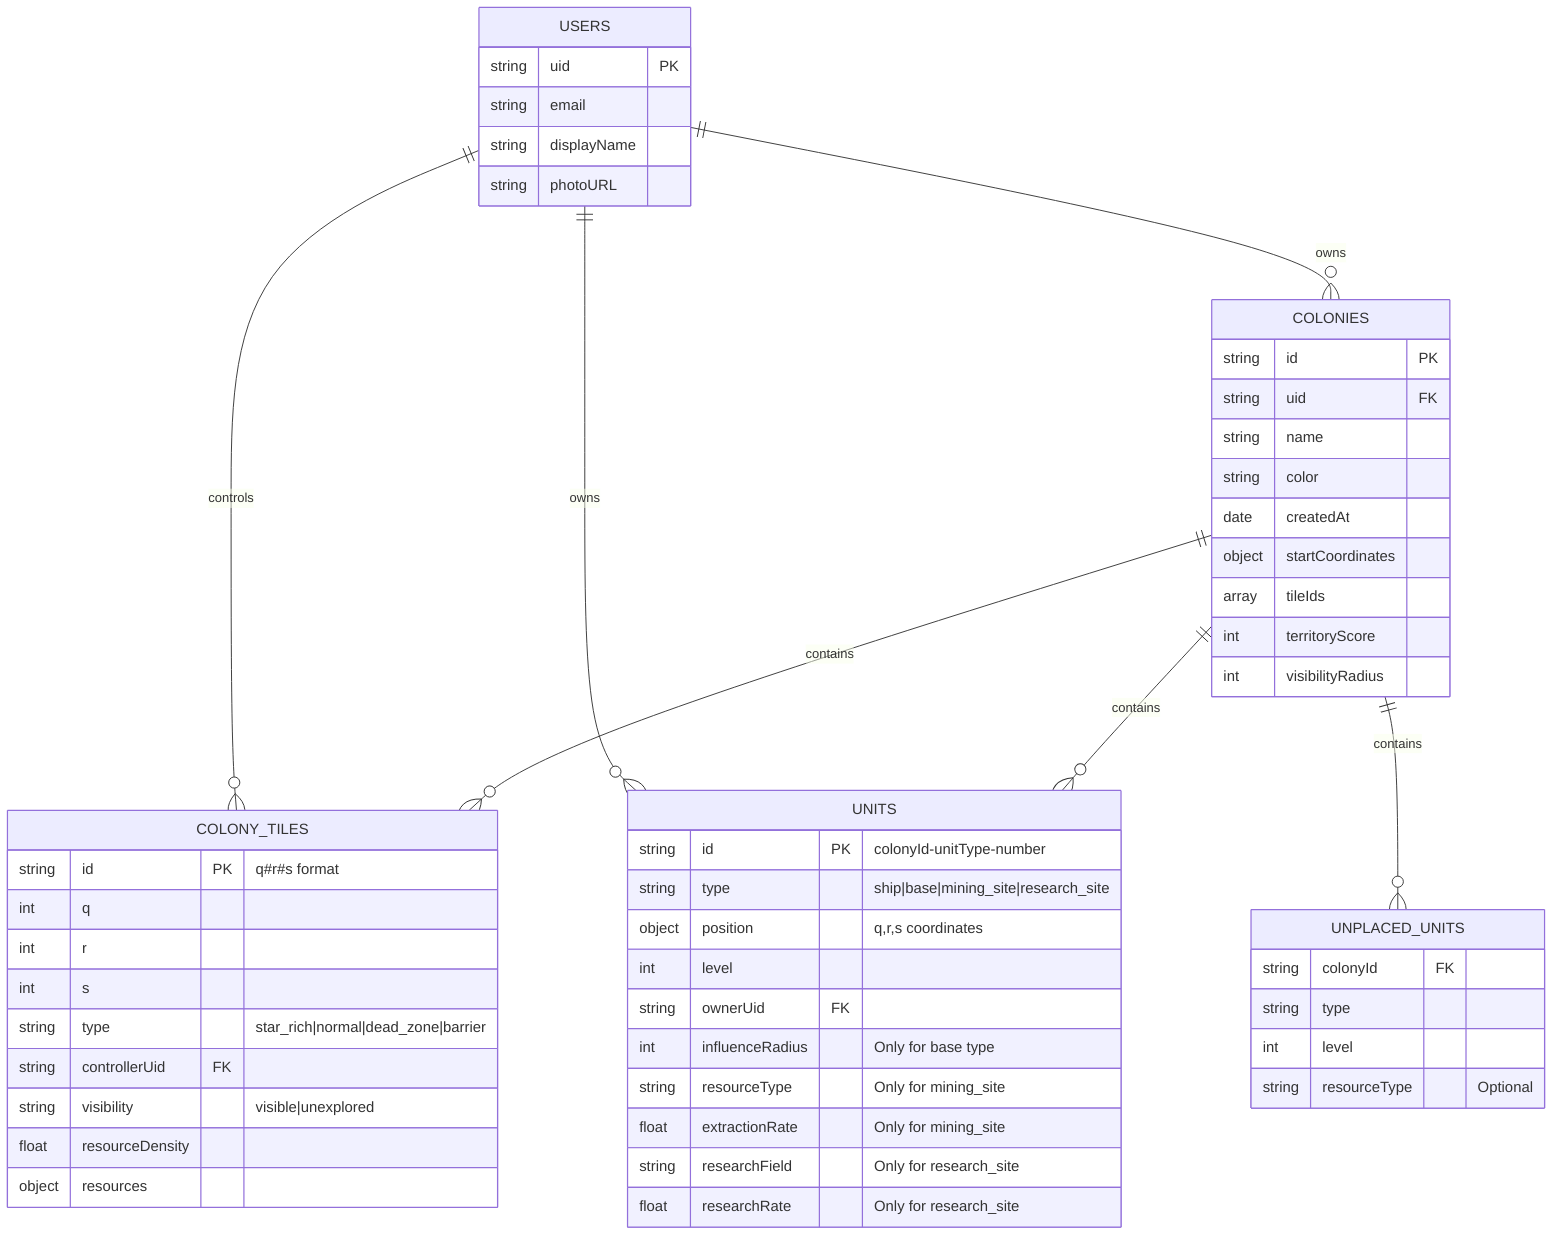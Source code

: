 erDiagram
    USERS {
        string uid PK
        string email
        string displayName
        string photoURL
    }
    COLONIES {
        string id PK
        string uid FK
        string name
        string color
        date createdAt
        object startCoordinates
        array tileIds
        int territoryScore
        int visibilityRadius
    }
    COLONY_TILES {
        string id PK "q#r#s format"
        int q
        int r
        int s
        string type "star_rich|normal|dead_zone|barrier"
        string controllerUid FK
        string visibility "visible|unexplored"
        float resourceDensity
        object resources
    }
    UNITS {
        string id PK "colonyId-unitType-number"
        string type "ship|base|mining_site|research_site"
        object position "q,r,s coordinates"
        int level
        string ownerUid FK
        int influenceRadius "Only for base type"
        string resourceType "Only for mining_site"
        float extractionRate "Only for mining_site"
        string researchField "Only for research_site"
        float researchRate "Only for research_site"
    }
    UNPLACED_UNITS {
        string colonyId FK
        string type
        int level
        string resourceType "Optional"
    }

    USERS ||--o{ COLONIES : "owns"
    USERS ||--o{ COLONY_TILES : "controls"
    USERS ||--o{ UNITS : "owns"
    COLONIES ||--o{ COLONY_TILES : "contains"
    COLONIES ||--o{ UNITS : "contains"
    COLONIES ||--o{ UNPLACED_UNITS : "contains"